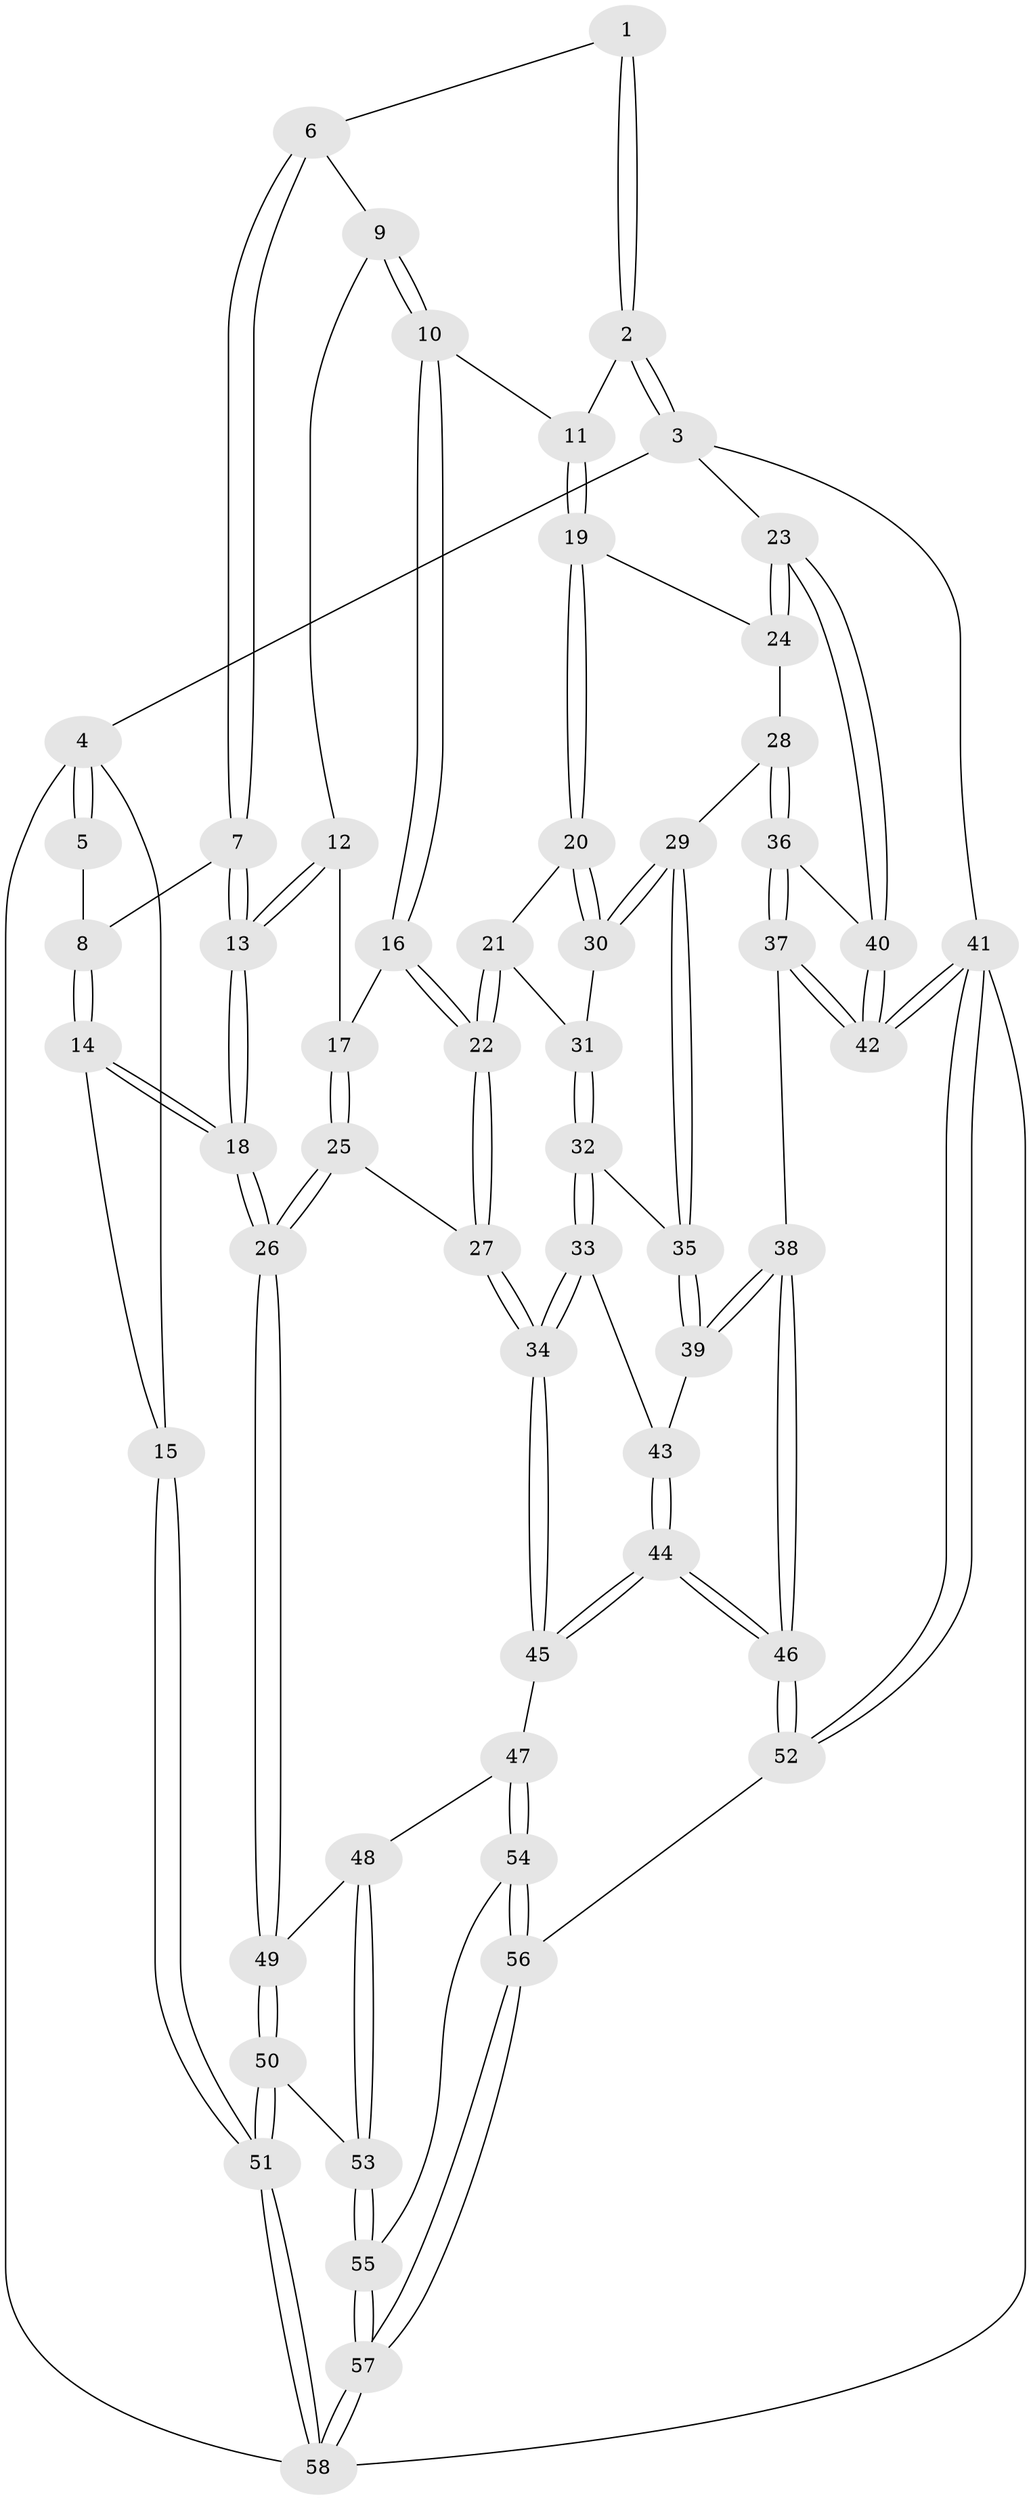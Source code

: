 // Generated by graph-tools (version 1.1) at 2025/38/03/09/25 02:38:37]
// undirected, 58 vertices, 142 edges
graph export_dot {
graph [start="1"]
  node [color=gray90,style=filled];
  1 [pos="+0.355448376822677+0"];
  2 [pos="+0.7249890939065298+0"];
  3 [pos="+1+0"];
  4 [pos="+0+0"];
  5 [pos="+0.15128634496267387+0"];
  6 [pos="+0.3754126617082734+0.14015646535885967"];
  7 [pos="+0.26238703680027947+0.22382661689734273"];
  8 [pos="+0.1800939702629604+0.09103928826853608"];
  9 [pos="+0.39624332848239535+0.16690875249446166"];
  10 [pos="+0.5665680520017305+0.19157914251272268"];
  11 [pos="+0.7072823985058544+0.057353406843240806"];
  12 [pos="+0.3896749370691957+0.24220024412040078"];
  13 [pos="+0.2731780480074137+0.31455298117867453"];
  14 [pos="+0+0.44798332040157496"];
  15 [pos="+0+0.44839578424224225"];
  16 [pos="+0.53201358582398+0.2535730532490833"];
  17 [pos="+0.4646690810853774+0.26795292874058296"];
  18 [pos="+0.22328626516289138+0.49455541700502187"];
  19 [pos="+0.7695820356695957+0.2351894019550938"];
  20 [pos="+0.7553656855795734+0.2658422136299234"];
  21 [pos="+0.6053641737914787+0.4000045699590662"];
  22 [pos="+0.5475111244117618+0.4177167609668241"];
  23 [pos="+1+0.3673069949703963"];
  24 [pos="+0.8341725288785522+0.27845907461254865"];
  25 [pos="+0.29159706682162817+0.500901276344751"];
  26 [pos="+0.23309162951381726+0.5019311649799463"];
  27 [pos="+0.4799548936143937+0.5237445571389586"];
  28 [pos="+0.8569313844405572+0.49303062210530185"];
  29 [pos="+0.8195257735340892+0.48491016156691025"];
  30 [pos="+0.7449766465823565+0.44570181776844114"];
  31 [pos="+0.7320159401167572+0.4512903544550808"];
  32 [pos="+0.6528391818985965+0.5610400969825033"];
  33 [pos="+0.6498772972674376+0.5613844238910136"];
  34 [pos="+0.5201343541317878+0.5650544606140956"];
  35 [pos="+0.7035037151640375+0.5826131470331828"];
  36 [pos="+0.863841249097803+0.4980486965628777"];
  37 [pos="+0.8604338393452743+0.6354527550464766"];
  38 [pos="+0.8252849763101192+0.6640503831459051"];
  39 [pos="+0.7689191888081854+0.6384559272696255"];
  40 [pos="+1+0.37800620174284155"];
  41 [pos="+1+1"];
  42 [pos="+1+0.6935789748375998"];
  43 [pos="+0.6845612086775384+0.6821498649598313"];
  44 [pos="+0.5995417874877119+0.7709567449329422"];
  45 [pos="+0.5517188710526542+0.7425646235318721"];
  46 [pos="+0.773728939869933+0.930033522983549"];
  47 [pos="+0.4904134459820824+0.7842741436869127"];
  48 [pos="+0.48071821846782364+0.7855129013420278"];
  49 [pos="+0.24302452282585332+0.6630506714310027"];
  50 [pos="+0.22324314997848768+0.7784397685814302"];
  51 [pos="+0+1"];
  52 [pos="+0.8469855920878414+1"];
  53 [pos="+0.3042451491348943+0.8866922371312008"];
  54 [pos="+0.4821948129472782+0.943959251655829"];
  55 [pos="+0.3107805509286899+0.924144576924713"];
  56 [pos="+0.6587612092716854+1"];
  57 [pos="+0.2109523174200634+1"];
  58 [pos="+0+1"];
  1 -- 2;
  1 -- 2;
  1 -- 6;
  2 -- 3;
  2 -- 3;
  2 -- 11;
  3 -- 4;
  3 -- 23;
  3 -- 41;
  4 -- 5;
  4 -- 5;
  4 -- 15;
  4 -- 58;
  5 -- 8;
  6 -- 7;
  6 -- 7;
  6 -- 9;
  7 -- 8;
  7 -- 13;
  7 -- 13;
  8 -- 14;
  8 -- 14;
  9 -- 10;
  9 -- 10;
  9 -- 12;
  10 -- 11;
  10 -- 16;
  10 -- 16;
  11 -- 19;
  11 -- 19;
  12 -- 13;
  12 -- 13;
  12 -- 17;
  13 -- 18;
  13 -- 18;
  14 -- 15;
  14 -- 18;
  14 -- 18;
  15 -- 51;
  15 -- 51;
  16 -- 17;
  16 -- 22;
  16 -- 22;
  17 -- 25;
  17 -- 25;
  18 -- 26;
  18 -- 26;
  19 -- 20;
  19 -- 20;
  19 -- 24;
  20 -- 21;
  20 -- 30;
  20 -- 30;
  21 -- 22;
  21 -- 22;
  21 -- 31;
  22 -- 27;
  22 -- 27;
  23 -- 24;
  23 -- 24;
  23 -- 40;
  23 -- 40;
  24 -- 28;
  25 -- 26;
  25 -- 26;
  25 -- 27;
  26 -- 49;
  26 -- 49;
  27 -- 34;
  27 -- 34;
  28 -- 29;
  28 -- 36;
  28 -- 36;
  29 -- 30;
  29 -- 30;
  29 -- 35;
  29 -- 35;
  30 -- 31;
  31 -- 32;
  31 -- 32;
  32 -- 33;
  32 -- 33;
  32 -- 35;
  33 -- 34;
  33 -- 34;
  33 -- 43;
  34 -- 45;
  34 -- 45;
  35 -- 39;
  35 -- 39;
  36 -- 37;
  36 -- 37;
  36 -- 40;
  37 -- 38;
  37 -- 42;
  37 -- 42;
  38 -- 39;
  38 -- 39;
  38 -- 46;
  38 -- 46;
  39 -- 43;
  40 -- 42;
  40 -- 42;
  41 -- 42;
  41 -- 42;
  41 -- 52;
  41 -- 52;
  41 -- 58;
  43 -- 44;
  43 -- 44;
  44 -- 45;
  44 -- 45;
  44 -- 46;
  44 -- 46;
  45 -- 47;
  46 -- 52;
  46 -- 52;
  47 -- 48;
  47 -- 54;
  47 -- 54;
  48 -- 49;
  48 -- 53;
  48 -- 53;
  49 -- 50;
  49 -- 50;
  50 -- 51;
  50 -- 51;
  50 -- 53;
  51 -- 58;
  51 -- 58;
  52 -- 56;
  53 -- 55;
  53 -- 55;
  54 -- 55;
  54 -- 56;
  54 -- 56;
  55 -- 57;
  55 -- 57;
  56 -- 57;
  56 -- 57;
  57 -- 58;
  57 -- 58;
}
